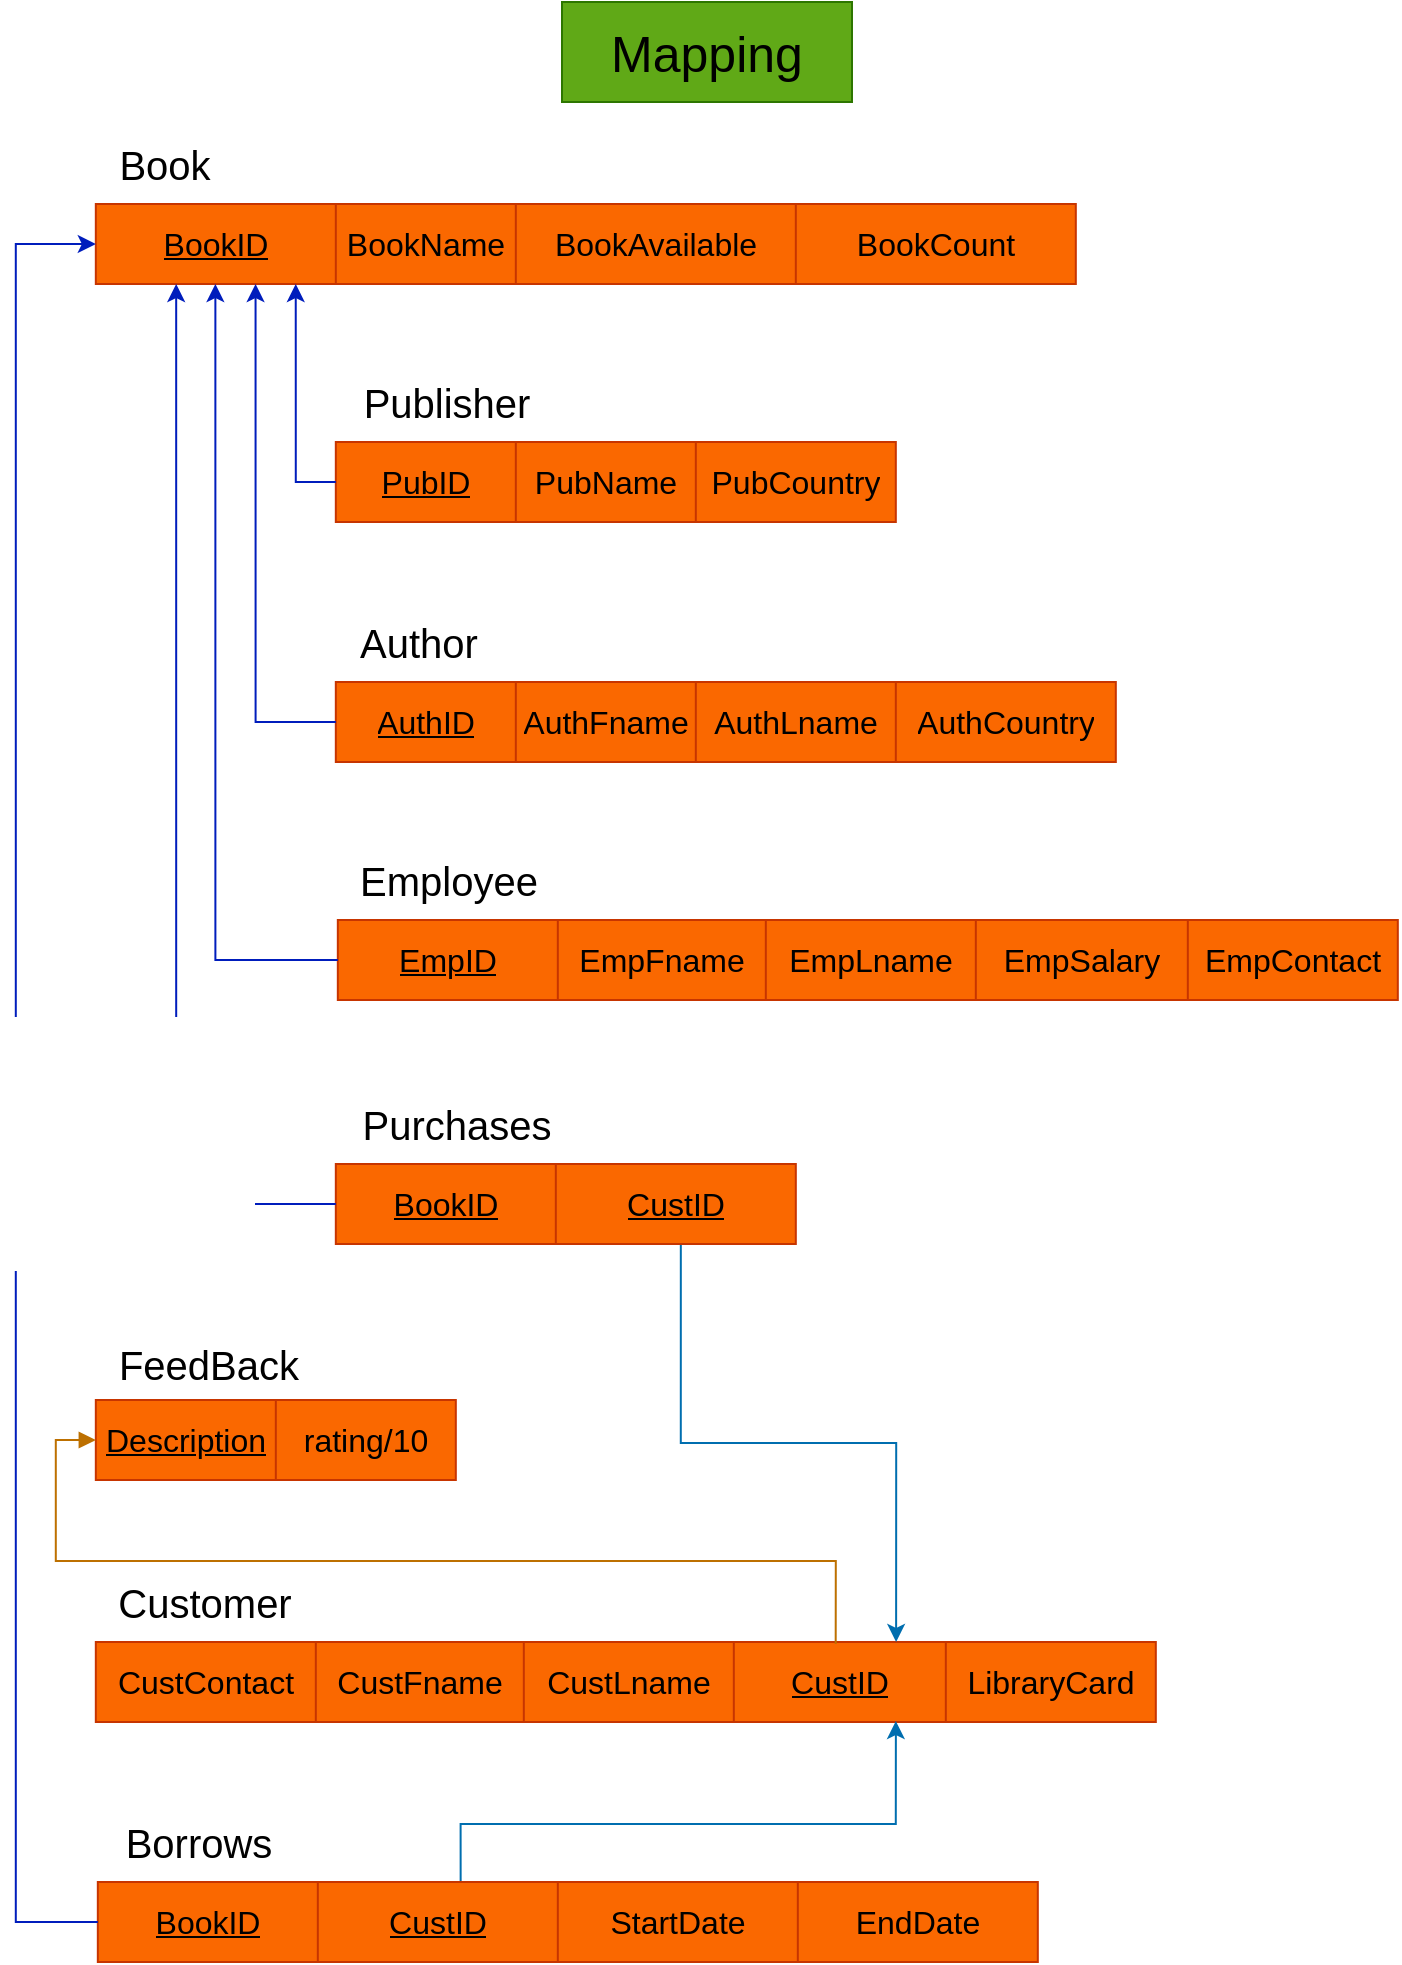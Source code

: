 <mxfile version="24.7.8">
  <diagram id="R2lEEEUBdFMjLlhIrx00" name="Page-1">
    <mxGraphModel dx="1909" dy="1129" grid="1" gridSize="10" guides="1" tooltips="1" connect="1" arrows="1" fold="1" page="1" pageScale="1" pageWidth="850" pageHeight="1100" math="0" shadow="0" extFonts="Permanent Marker^https://fonts.googleapis.com/css?family=Permanent+Marker">
      <root>
        <mxCell id="0" />
        <mxCell id="1" parent="0" />
        <mxCell id="9qIbg9XUHKiF4WuORWcB-22" value="" style="shape=table;startSize=0;container=1;collapsible=0;childLayout=tableLayout;fontSize=16;fillColor=#fa6800;fontColor=#000000;strokeColor=#C73500;" parent="1" vertex="1">
          <mxGeometry x="119.91" y="111" width="490.0" height="40" as="geometry" />
        </mxCell>
        <mxCell id="9qIbg9XUHKiF4WuORWcB-23" value="" style="shape=tableRow;horizontal=0;startSize=0;swimlaneHead=0;swimlaneBody=0;strokeColor=inherit;top=0;left=0;bottom=0;right=0;collapsible=0;dropTarget=0;fillColor=none;points=[[0,0.5],[1,0.5]];portConstraint=eastwest;fontSize=16;" parent="9qIbg9XUHKiF4WuORWcB-22" vertex="1">
          <mxGeometry width="490.0" height="40" as="geometry" />
        </mxCell>
        <mxCell id="9qIbg9XUHKiF4WuORWcB-24" value="&lt;u&gt;BookID&lt;/u&gt;" style="shape=partialRectangle;html=1;whiteSpace=wrap;connectable=0;strokeColor=inherit;overflow=hidden;fillColor=none;top=0;left=0;bottom=0;right=0;pointerEvents=1;fontSize=16;" parent="9qIbg9XUHKiF4WuORWcB-23" vertex="1">
          <mxGeometry width="120" height="40" as="geometry">
            <mxRectangle width="120" height="40" as="alternateBounds" />
          </mxGeometry>
        </mxCell>
        <mxCell id="9qIbg9XUHKiF4WuORWcB-25" value="BookName" style="shape=partialRectangle;html=1;whiteSpace=wrap;connectable=0;strokeColor=inherit;overflow=hidden;fillColor=none;top=0;left=0;bottom=0;right=0;pointerEvents=1;fontSize=16;" parent="9qIbg9XUHKiF4WuORWcB-23" vertex="1">
          <mxGeometry x="120" width="90" height="40" as="geometry">
            <mxRectangle width="90" height="40" as="alternateBounds" />
          </mxGeometry>
        </mxCell>
        <mxCell id="9qIbg9XUHKiF4WuORWcB-26" value="BookAvailable" style="shape=partialRectangle;html=1;whiteSpace=wrap;connectable=0;strokeColor=inherit;overflow=hidden;fillColor=none;top=0;left=0;bottom=0;right=0;pointerEvents=1;fontSize=16;" parent="9qIbg9XUHKiF4WuORWcB-23" vertex="1">
          <mxGeometry x="210" width="140" height="40" as="geometry">
            <mxRectangle width="140" height="40" as="alternateBounds" />
          </mxGeometry>
        </mxCell>
        <mxCell id="GqJMwpYo45mf4ElseWGS-1" value="BookCount" style="shape=partialRectangle;html=1;whiteSpace=wrap;connectable=0;strokeColor=inherit;overflow=hidden;fillColor=none;top=0;left=0;bottom=0;right=0;pointerEvents=1;fontSize=16;" parent="9qIbg9XUHKiF4WuORWcB-23" vertex="1">
          <mxGeometry x="350" width="140" height="40" as="geometry">
            <mxRectangle width="140" height="40" as="alternateBounds" />
          </mxGeometry>
        </mxCell>
        <mxCell id="9qIbg9XUHKiF4WuORWcB-35" value="&lt;font style=&quot;font-size: 20px;&quot;&gt;Book&lt;/font&gt;" style="text;html=1;align=center;verticalAlign=middle;resizable=0;points=[];autosize=1;strokeColor=none;fillColor=none;" parent="1" vertex="1">
          <mxGeometry x="118.91" y="71" width="70" height="40" as="geometry" />
        </mxCell>
        <mxCell id="9qIbg9XUHKiF4WuORWcB-36" value="&lt;font style=&quot;font-size: 20px;&quot;&gt;Employee&lt;/font&gt;" style="text;html=1;align=center;verticalAlign=middle;resizable=0;points=[];autosize=1;strokeColor=none;fillColor=none;" parent="1" vertex="1">
          <mxGeometry x="240.91" y="429" width="110" height="40" as="geometry" />
        </mxCell>
        <mxCell id="9qIbg9XUHKiF4WuORWcB-65" value="&lt;font style=&quot;font-size: 20px;&quot;&gt;Customer&lt;/font&gt;" style="text;html=1;align=center;verticalAlign=middle;resizable=0;points=[];autosize=1;strokeColor=none;fillColor=none;" parent="1" vertex="1">
          <mxGeometry x="118.91" y="790" width="110" height="40" as="geometry" />
        </mxCell>
        <mxCell id="9qIbg9XUHKiF4WuORWcB-59" value="" style="shape=table;startSize=0;container=1;collapsible=0;childLayout=tableLayout;fontSize=16;fillColor=#fa6800;fontColor=#000000;strokeColor=#C73500;" parent="1" vertex="1">
          <mxGeometry x="119.91" y="830" width="530" height="40" as="geometry" />
        </mxCell>
        <mxCell id="9qIbg9XUHKiF4WuORWcB-60" value="" style="shape=tableRow;horizontal=0;startSize=0;swimlaneHead=0;swimlaneBody=0;strokeColor=inherit;top=0;left=0;bottom=0;right=0;collapsible=0;dropTarget=0;fillColor=none;points=[[0,0.5],[1,0.5]];portConstraint=eastwest;fontSize=16;" parent="9qIbg9XUHKiF4WuORWcB-59" vertex="1">
          <mxGeometry width="530" height="40" as="geometry" />
        </mxCell>
        <mxCell id="9qIbg9XUHKiF4WuORWcB-61" value="CustContact" style="shape=partialRectangle;html=1;whiteSpace=wrap;connectable=0;strokeColor=inherit;overflow=hidden;fillColor=none;top=0;left=0;bottom=0;right=0;pointerEvents=1;fontSize=16;" parent="9qIbg9XUHKiF4WuORWcB-60" vertex="1">
          <mxGeometry width="110" height="40" as="geometry">
            <mxRectangle width="110" height="40" as="alternateBounds" />
          </mxGeometry>
        </mxCell>
        <mxCell id="9qIbg9XUHKiF4WuORWcB-62" value="CustFname" style="shape=partialRectangle;html=1;whiteSpace=wrap;connectable=0;strokeColor=inherit;overflow=hidden;fillColor=none;top=0;left=0;bottom=0;right=0;pointerEvents=1;fontSize=16;" parent="9qIbg9XUHKiF4WuORWcB-60" vertex="1">
          <mxGeometry x="110" width="104" height="40" as="geometry">
            <mxRectangle width="104" height="40" as="alternateBounds" />
          </mxGeometry>
        </mxCell>
        <mxCell id="9qIbg9XUHKiF4WuORWcB-63" value="CustLname" style="shape=partialRectangle;html=1;whiteSpace=wrap;connectable=0;strokeColor=inherit;overflow=hidden;fillColor=none;top=0;left=0;bottom=0;right=0;pointerEvents=1;fontSize=16;" parent="9qIbg9XUHKiF4WuORWcB-60" vertex="1">
          <mxGeometry x="214" width="105" height="40" as="geometry">
            <mxRectangle width="105" height="40" as="alternateBounds" />
          </mxGeometry>
        </mxCell>
        <mxCell id="9qIbg9XUHKiF4WuORWcB-64" value="&lt;u&gt;CustID&lt;/u&gt;" style="shape=partialRectangle;html=1;whiteSpace=wrap;connectable=0;strokeColor=inherit;overflow=hidden;fillColor=none;top=0;left=0;bottom=0;right=0;pointerEvents=1;fontSize=16;" parent="9qIbg9XUHKiF4WuORWcB-60" vertex="1">
          <mxGeometry x="319" width="106" height="40" as="geometry">
            <mxRectangle width="106" height="40" as="alternateBounds" />
          </mxGeometry>
        </mxCell>
        <mxCell id="9qIbg9XUHKiF4WuORWcB-66" value="LibraryCard" style="shape=partialRectangle;html=1;whiteSpace=wrap;connectable=0;strokeColor=inherit;overflow=hidden;fillColor=none;top=0;left=0;bottom=0;right=0;pointerEvents=1;fontSize=16;" parent="9qIbg9XUHKiF4WuORWcB-60" vertex="1">
          <mxGeometry x="425" width="105" height="40" as="geometry">
            <mxRectangle width="105" height="40" as="alternateBounds" />
          </mxGeometry>
        </mxCell>
        <mxCell id="9qIbg9XUHKiF4WuORWcB-69" value="&lt;font style=&quot;font-size: 20px;&quot;&gt;FeedBack&lt;/font&gt;" style="text;html=1;align=center;verticalAlign=middle;resizable=0;points=[];autosize=1;strokeColor=none;fillColor=none;" parent="1" vertex="1">
          <mxGeometry x="120.91" y="671" width="110" height="40" as="geometry" />
        </mxCell>
        <mxCell id="9qIbg9XUHKiF4WuORWcB-70" value="" style="shape=table;startSize=0;container=1;collapsible=0;childLayout=tableLayout;fontSize=16;fillColor=#fa6800;fontColor=#000000;strokeColor=#C73500;" parent="1" vertex="1">
          <mxGeometry x="119.91" y="709" width="180.0" height="40" as="geometry" />
        </mxCell>
        <mxCell id="9qIbg9XUHKiF4WuORWcB-71" value="" style="shape=tableRow;horizontal=0;startSize=0;swimlaneHead=0;swimlaneBody=0;strokeColor=inherit;top=0;left=0;bottom=0;right=0;collapsible=0;dropTarget=0;fillColor=none;points=[[0,0.5],[1,0.5]];portConstraint=eastwest;fontSize=16;" parent="9qIbg9XUHKiF4WuORWcB-70" vertex="1">
          <mxGeometry width="180.0" height="40" as="geometry" />
        </mxCell>
        <mxCell id="9qIbg9XUHKiF4WuORWcB-72" value="&lt;u&gt;Description&lt;/u&gt;" style="shape=partialRectangle;html=1;whiteSpace=wrap;connectable=0;strokeColor=inherit;overflow=hidden;fillColor=none;top=0;left=0;bottom=0;right=0;pointerEvents=1;fontSize=16;" parent="9qIbg9XUHKiF4WuORWcB-71" vertex="1">
          <mxGeometry width="90" height="40" as="geometry">
            <mxRectangle width="90" height="40" as="alternateBounds" />
          </mxGeometry>
        </mxCell>
        <mxCell id="9qIbg9XUHKiF4WuORWcB-73" value="rating/10" style="shape=partialRectangle;html=1;whiteSpace=wrap;connectable=0;strokeColor=inherit;overflow=hidden;fillColor=none;top=0;left=0;bottom=0;right=0;pointerEvents=1;fontSize=16;" parent="9qIbg9XUHKiF4WuORWcB-71" vertex="1">
          <mxGeometry x="90" width="90" height="40" as="geometry">
            <mxRectangle width="90" height="40" as="alternateBounds" />
          </mxGeometry>
        </mxCell>
        <mxCell id="9qIbg9XUHKiF4WuORWcB-84" value="&lt;font style=&quot;font-size: 20px;&quot;&gt;Purchases&lt;/font&gt;" style="text;html=1;align=center;verticalAlign=middle;resizable=0;points=[];autosize=1;strokeColor=none;fillColor=none;" parent="1" vertex="1">
          <mxGeometry x="239.91" y="551" width="120" height="40" as="geometry" />
        </mxCell>
        <mxCell id="z3dtCuJEEpT8rztPG3Nr-20" style="edgeStyle=orthogonalEdgeStyle;rounded=0;orthogonalLoop=1;jettySize=auto;html=1;exitX=0.75;exitY=1;exitDx=0;exitDy=0;entryX=0.755;entryY=0;entryDx=0;entryDy=0;entryPerimeter=0;fillColor=#1ba1e2;strokeColor=#006EAF;" edge="1" parent="1" source="9qIbg9XUHKiF4WuORWcB-85" target="9qIbg9XUHKiF4WuORWcB-60">
          <mxGeometry relative="1" as="geometry">
            <mxPoint x="519.91" y="821" as="targetPoint" />
          </mxGeometry>
        </mxCell>
        <mxCell id="9qIbg9XUHKiF4WuORWcB-85" value="" style="shape=table;startSize=0;container=1;collapsible=0;childLayout=tableLayout;fontSize=16;fillColor=#fa6800;fontColor=#000000;strokeColor=#C73500;" parent="1" vertex="1">
          <mxGeometry x="239.91" y="591" width="230" height="40" as="geometry" />
        </mxCell>
        <mxCell id="9qIbg9XUHKiF4WuORWcB-86" value="" style="shape=tableRow;horizontal=0;startSize=0;swimlaneHead=0;swimlaneBody=0;strokeColor=inherit;top=0;left=0;bottom=0;right=0;collapsible=0;dropTarget=0;fillColor=none;points=[[0,0.5],[1,0.5]];portConstraint=eastwest;fontSize=16;" parent="9qIbg9XUHKiF4WuORWcB-85" vertex="1">
          <mxGeometry width="230" height="40" as="geometry" />
        </mxCell>
        <mxCell id="9qIbg9XUHKiF4WuORWcB-87" value="&lt;u&gt;BookID&lt;/u&gt;" style="shape=partialRectangle;html=1;whiteSpace=wrap;connectable=0;strokeColor=inherit;overflow=hidden;fillColor=none;top=0;left=0;bottom=0;right=0;pointerEvents=1;fontSize=16;" parent="9qIbg9XUHKiF4WuORWcB-86" vertex="1">
          <mxGeometry width="110" height="40" as="geometry">
            <mxRectangle width="110" height="40" as="alternateBounds" />
          </mxGeometry>
        </mxCell>
        <mxCell id="9qIbg9XUHKiF4WuORWcB-88" value="&lt;u&gt;CustID&lt;/u&gt;" style="shape=partialRectangle;html=1;whiteSpace=wrap;connectable=0;strokeColor=inherit;overflow=hidden;fillColor=none;top=0;left=0;bottom=0;right=0;pointerEvents=1;fontSize=16;" parent="9qIbg9XUHKiF4WuORWcB-86" vertex="1">
          <mxGeometry x="110" width="120" height="40" as="geometry">
            <mxRectangle width="120" height="40" as="alternateBounds" />
          </mxGeometry>
        </mxCell>
        <mxCell id="9qIbg9XUHKiF4WuORWcB-97" value="&lt;font style=&quot;font-size: 20px;&quot;&gt;Borrows&lt;/font&gt;" style="text;html=1;align=center;verticalAlign=middle;resizable=0;points=[];autosize=1;strokeColor=none;fillColor=none;" parent="1" vertex="1">
          <mxGeometry x="120.91" y="910" width="100" height="40" as="geometry" />
        </mxCell>
        <mxCell id="z3dtCuJEEpT8rztPG3Nr-19" style="edgeStyle=orthogonalEdgeStyle;rounded=0;orthogonalLoop=1;jettySize=auto;html=1;exitX=0.386;exitY=0.004;exitDx=0;exitDy=0;entryX=0.751;entryY=1.014;entryDx=0;entryDy=0;exitPerimeter=0;fillColor=#1ba1e2;strokeColor=#006EAF;entryPerimeter=0;" edge="1" parent="1" source="9qIbg9XUHKiF4WuORWcB-99">
          <mxGeometry relative="1" as="geometry">
            <mxPoint x="302.45" y="950.4" as="sourcePoint" />
            <mxPoint x="519.94" y="869.56" as="targetPoint" />
            <Array as="points">
              <mxPoint x="301.91" y="921" />
              <mxPoint x="519.91" y="921" />
            </Array>
          </mxGeometry>
        </mxCell>
        <mxCell id="9qIbg9XUHKiF4WuORWcB-98" value="" style="shape=table;startSize=0;container=1;collapsible=0;childLayout=tableLayout;fontSize=16;fillColor=#fa6800;fontColor=#000000;strokeColor=#C73500;" parent="1" vertex="1">
          <mxGeometry x="120.91" y="950" width="470" height="40" as="geometry" />
        </mxCell>
        <mxCell id="9qIbg9XUHKiF4WuORWcB-99" value="" style="shape=tableRow;horizontal=0;startSize=0;swimlaneHead=0;swimlaneBody=0;strokeColor=inherit;top=0;left=0;bottom=0;right=0;collapsible=0;dropTarget=0;fillColor=none;points=[[0,0.5],[1,0.5]];portConstraint=eastwest;fontSize=16;" parent="9qIbg9XUHKiF4WuORWcB-98" vertex="1">
          <mxGeometry width="470" height="40" as="geometry" />
        </mxCell>
        <mxCell id="9qIbg9XUHKiF4WuORWcB-100" value="&lt;u&gt;BookID&lt;/u&gt;" style="shape=partialRectangle;html=1;whiteSpace=wrap;connectable=0;strokeColor=inherit;overflow=hidden;fillColor=none;top=0;left=0;bottom=0;right=0;pointerEvents=1;fontSize=16;" parent="9qIbg9XUHKiF4WuORWcB-99" vertex="1">
          <mxGeometry width="110" height="40" as="geometry">
            <mxRectangle width="110" height="40" as="alternateBounds" />
          </mxGeometry>
        </mxCell>
        <mxCell id="9qIbg9XUHKiF4WuORWcB-101" value="&lt;u&gt;CustID&lt;/u&gt;" style="shape=partialRectangle;html=1;whiteSpace=wrap;connectable=0;strokeColor=inherit;overflow=hidden;fillColor=none;top=0;left=0;bottom=0;right=0;pointerEvents=1;fontSize=16;" parent="9qIbg9XUHKiF4WuORWcB-99" vertex="1">
          <mxGeometry x="110" width="120" height="40" as="geometry">
            <mxRectangle width="120" height="40" as="alternateBounds" />
          </mxGeometry>
        </mxCell>
        <mxCell id="xQCy0_JPg10s8TEviYes-1" value="StartDate" style="shape=partialRectangle;html=1;whiteSpace=wrap;connectable=0;strokeColor=inherit;overflow=hidden;fillColor=none;top=0;left=0;bottom=0;right=0;pointerEvents=1;fontSize=16;" parent="9qIbg9XUHKiF4WuORWcB-99" vertex="1">
          <mxGeometry x="230" width="120" height="40" as="geometry">
            <mxRectangle width="120" height="40" as="alternateBounds" />
          </mxGeometry>
        </mxCell>
        <mxCell id="xQCy0_JPg10s8TEviYes-2" value="EndDate" style="shape=partialRectangle;html=1;whiteSpace=wrap;connectable=0;strokeColor=inherit;overflow=hidden;fillColor=none;top=0;left=0;bottom=0;right=0;pointerEvents=1;fontSize=16;" parent="9qIbg9XUHKiF4WuORWcB-99" vertex="1">
          <mxGeometry x="350" width="120" height="40" as="geometry">
            <mxRectangle width="120" height="40" as="alternateBounds" />
          </mxGeometry>
        </mxCell>
        <mxCell id="9qIbg9XUHKiF4WuORWcB-121" value="" style="shape=table;startSize=0;container=1;collapsible=0;childLayout=tableLayout;fontSize=16;fillColor=#fa6800;fontColor=#000000;strokeColor=#C73500;" parent="1" vertex="1">
          <mxGeometry x="239.91" y="350" width="390" height="40" as="geometry" />
        </mxCell>
        <mxCell id="9qIbg9XUHKiF4WuORWcB-122" value="" style="shape=tableRow;horizontal=0;startSize=0;swimlaneHead=0;swimlaneBody=0;strokeColor=inherit;top=0;left=0;bottom=0;right=0;collapsible=0;dropTarget=0;fillColor=none;points=[[0,0.5],[1,0.5]];portConstraint=eastwest;fontSize=16;" parent="9qIbg9XUHKiF4WuORWcB-121" vertex="1">
          <mxGeometry width="390" height="40" as="geometry" />
        </mxCell>
        <mxCell id="9qIbg9XUHKiF4WuORWcB-123" value="&lt;u&gt;AuthID&lt;/u&gt;" style="shape=partialRectangle;html=1;whiteSpace=wrap;connectable=0;strokeColor=inherit;overflow=hidden;fillColor=none;top=0;left=0;bottom=0;right=0;pointerEvents=1;fontSize=16;" parent="9qIbg9XUHKiF4WuORWcB-122" vertex="1">
          <mxGeometry width="90" height="40" as="geometry">
            <mxRectangle width="90" height="40" as="alternateBounds" />
          </mxGeometry>
        </mxCell>
        <mxCell id="9qIbg9XUHKiF4WuORWcB-124" value="AuthFname" style="shape=partialRectangle;html=1;whiteSpace=wrap;connectable=0;strokeColor=inherit;overflow=hidden;fillColor=none;top=0;left=0;bottom=0;right=0;pointerEvents=1;fontSize=16;" parent="9qIbg9XUHKiF4WuORWcB-122" vertex="1">
          <mxGeometry x="90" width="90" height="40" as="geometry">
            <mxRectangle width="90" height="40" as="alternateBounds" />
          </mxGeometry>
        </mxCell>
        <mxCell id="9qIbg9XUHKiF4WuORWcB-125" value="AuthLname" style="shape=partialRectangle;html=1;whiteSpace=wrap;connectable=0;strokeColor=inherit;overflow=hidden;fillColor=none;top=0;left=0;bottom=0;right=0;pointerEvents=1;fontSize=16;" parent="9qIbg9XUHKiF4WuORWcB-122" vertex="1">
          <mxGeometry x="180" width="100" height="40" as="geometry">
            <mxRectangle width="100" height="40" as="alternateBounds" />
          </mxGeometry>
        </mxCell>
        <mxCell id="9qIbg9XUHKiF4WuORWcB-134" value="AuthCountry" style="shape=partialRectangle;html=1;whiteSpace=wrap;connectable=0;strokeColor=inherit;overflow=hidden;fillColor=none;top=0;left=0;bottom=0;right=0;pointerEvents=1;fontSize=16;" parent="9qIbg9XUHKiF4WuORWcB-122" vertex="1">
          <mxGeometry x="280" width="110" height="40" as="geometry">
            <mxRectangle width="110" height="40" as="alternateBounds" />
          </mxGeometry>
        </mxCell>
        <mxCell id="9qIbg9XUHKiF4WuORWcB-137" value="&lt;font style=&quot;font-size: 20px;&quot;&gt;Author&lt;/font&gt;" style="text;html=1;align=center;verticalAlign=middle;resizable=0;points=[];autosize=1;strokeColor=none;fillColor=none;" parent="1" vertex="1">
          <mxGeometry x="240.91" y="310" width="80" height="40" as="geometry" />
        </mxCell>
        <mxCell id="9qIbg9XUHKiF4WuORWcB-139" value="" style="shape=table;startSize=0;container=1;collapsible=0;childLayout=tableLayout;fontSize=16;fillColor=#fa6800;fontColor=#000000;strokeColor=#C73500;" parent="1" vertex="1">
          <mxGeometry x="239.91" y="230" width="280" height="40" as="geometry" />
        </mxCell>
        <mxCell id="9qIbg9XUHKiF4WuORWcB-140" value="" style="shape=tableRow;horizontal=0;startSize=0;swimlaneHead=0;swimlaneBody=0;strokeColor=inherit;top=0;left=0;bottom=0;right=0;collapsible=0;dropTarget=0;fillColor=none;points=[[0,0.5],[1,0.5]];portConstraint=eastwest;fontSize=16;" parent="9qIbg9XUHKiF4WuORWcB-139" vertex="1">
          <mxGeometry width="280" height="40" as="geometry" />
        </mxCell>
        <mxCell id="9qIbg9XUHKiF4WuORWcB-141" value="&lt;u&gt;PubID&lt;/u&gt;" style="shape=partialRectangle;html=1;whiteSpace=wrap;connectable=0;strokeColor=inherit;overflow=hidden;fillColor=none;top=0;left=0;bottom=0;right=0;pointerEvents=1;fontSize=16;" parent="9qIbg9XUHKiF4WuORWcB-140" vertex="1">
          <mxGeometry width="90" height="40" as="geometry">
            <mxRectangle width="90" height="40" as="alternateBounds" />
          </mxGeometry>
        </mxCell>
        <mxCell id="9qIbg9XUHKiF4WuORWcB-142" value="PubName" style="shape=partialRectangle;html=1;whiteSpace=wrap;connectable=0;strokeColor=inherit;overflow=hidden;fillColor=none;top=0;left=0;bottom=0;right=0;pointerEvents=1;fontSize=16;" parent="9qIbg9XUHKiF4WuORWcB-140" vertex="1">
          <mxGeometry x="90" width="90" height="40" as="geometry">
            <mxRectangle width="90" height="40" as="alternateBounds" />
          </mxGeometry>
        </mxCell>
        <mxCell id="9qIbg9XUHKiF4WuORWcB-143" value="PubCountry" style="shape=partialRectangle;html=1;whiteSpace=wrap;connectable=0;strokeColor=inherit;overflow=hidden;fillColor=none;top=0;left=0;bottom=0;right=0;pointerEvents=1;fontSize=16;" parent="9qIbg9XUHKiF4WuORWcB-140" vertex="1">
          <mxGeometry x="180" width="100" height="40" as="geometry">
            <mxRectangle width="100" height="40" as="alternateBounds" />
          </mxGeometry>
        </mxCell>
        <mxCell id="9qIbg9XUHKiF4WuORWcB-145" value="&lt;font style=&quot;font-size: 20px;&quot;&gt;Publisher&lt;/font&gt;" style="text;html=1;align=center;verticalAlign=middle;resizable=0;points=[];autosize=1;strokeColor=none;fillColor=none;" parent="1" vertex="1">
          <mxGeometry x="239.91" y="190" width="110" height="40" as="geometry" />
        </mxCell>
        <mxCell id="z3dtCuJEEpT8rztPG3Nr-4" value="" style="shape=table;startSize=0;container=1;collapsible=0;childLayout=tableLayout;fontSize=16;fillColor=#fa6800;fontColor=#000000;strokeColor=#C73500;" vertex="1" parent="1">
          <mxGeometry x="240.91" y="469" width="530" height="40" as="geometry" />
        </mxCell>
        <mxCell id="z3dtCuJEEpT8rztPG3Nr-5" value="" style="shape=tableRow;horizontal=0;startSize=0;swimlaneHead=0;swimlaneBody=0;strokeColor=inherit;top=0;left=0;bottom=0;right=0;collapsible=0;dropTarget=0;fillColor=none;points=[[0,0.5],[1,0.5]];portConstraint=eastwest;fontSize=16;" vertex="1" parent="z3dtCuJEEpT8rztPG3Nr-4">
          <mxGeometry width="530" height="40" as="geometry" />
        </mxCell>
        <mxCell id="z3dtCuJEEpT8rztPG3Nr-6" value="&lt;u&gt;EmpID&lt;/u&gt;" style="shape=partialRectangle;html=1;whiteSpace=wrap;connectable=0;strokeColor=inherit;overflow=hidden;fillColor=none;top=0;left=0;bottom=0;right=0;pointerEvents=1;fontSize=16;" vertex="1" parent="z3dtCuJEEpT8rztPG3Nr-5">
          <mxGeometry width="110" height="40" as="geometry">
            <mxRectangle width="110" height="40" as="alternateBounds" />
          </mxGeometry>
        </mxCell>
        <mxCell id="z3dtCuJEEpT8rztPG3Nr-7" value="EmpFname" style="shape=partialRectangle;html=1;whiteSpace=wrap;connectable=0;strokeColor=inherit;overflow=hidden;fillColor=none;top=0;left=0;bottom=0;right=0;pointerEvents=1;fontSize=16;" vertex="1" parent="z3dtCuJEEpT8rztPG3Nr-5">
          <mxGeometry x="110" width="104" height="40" as="geometry">
            <mxRectangle width="104" height="40" as="alternateBounds" />
          </mxGeometry>
        </mxCell>
        <mxCell id="z3dtCuJEEpT8rztPG3Nr-8" value="EmpLname" style="shape=partialRectangle;html=1;whiteSpace=wrap;connectable=0;strokeColor=inherit;overflow=hidden;fillColor=none;top=0;left=0;bottom=0;right=0;pointerEvents=1;fontSize=16;" vertex="1" parent="z3dtCuJEEpT8rztPG3Nr-5">
          <mxGeometry x="214" width="105" height="40" as="geometry">
            <mxRectangle width="105" height="40" as="alternateBounds" />
          </mxGeometry>
        </mxCell>
        <mxCell id="z3dtCuJEEpT8rztPG3Nr-9" value="EmpSalary" style="shape=partialRectangle;html=1;whiteSpace=wrap;connectable=0;strokeColor=inherit;overflow=hidden;fillColor=none;top=0;left=0;bottom=0;right=0;pointerEvents=1;fontSize=16;" vertex="1" parent="z3dtCuJEEpT8rztPG3Nr-5">
          <mxGeometry x="319" width="106" height="40" as="geometry">
            <mxRectangle width="106" height="40" as="alternateBounds" />
          </mxGeometry>
        </mxCell>
        <mxCell id="z3dtCuJEEpT8rztPG3Nr-10" value="EmpContact" style="shape=partialRectangle;html=1;whiteSpace=wrap;connectable=0;strokeColor=inherit;overflow=hidden;fillColor=none;top=0;left=0;bottom=0;right=0;pointerEvents=1;fontSize=16;" vertex="1" parent="z3dtCuJEEpT8rztPG3Nr-5">
          <mxGeometry x="425" width="105" height="40" as="geometry">
            <mxRectangle width="105" height="40" as="alternateBounds" />
          </mxGeometry>
        </mxCell>
        <mxCell id="z3dtCuJEEpT8rztPG3Nr-13" style="edgeStyle=orthogonalEdgeStyle;rounded=0;orthogonalLoop=1;jettySize=auto;html=1;exitX=0;exitY=0.5;exitDx=0;exitDy=0;entryX=0.204;entryY=1;entryDx=0;entryDy=0;entryPerimeter=0;fillColor=#0050ef;strokeColor=#001DBC;" edge="1" parent="1" source="9qIbg9XUHKiF4WuORWcB-140" target="9qIbg9XUHKiF4WuORWcB-23">
          <mxGeometry relative="1" as="geometry">
            <mxPoint x="219.91" y="161" as="targetPoint" />
          </mxGeometry>
        </mxCell>
        <mxCell id="z3dtCuJEEpT8rztPG3Nr-14" style="edgeStyle=orthogonalEdgeStyle;rounded=0;orthogonalLoop=1;jettySize=auto;html=1;exitX=0;exitY=0.5;exitDx=0;exitDy=0;entryX=0.163;entryY=1;entryDx=0;entryDy=0;entryPerimeter=0;fillColor=#0050ef;strokeColor=#001DBC;" edge="1" parent="1" source="9qIbg9XUHKiF4WuORWcB-122" target="9qIbg9XUHKiF4WuORWcB-23">
          <mxGeometry relative="1" as="geometry">
            <mxPoint x="199.91" y="161" as="targetPoint" />
          </mxGeometry>
        </mxCell>
        <mxCell id="z3dtCuJEEpT8rztPG3Nr-16" style="edgeStyle=orthogonalEdgeStyle;rounded=0;orthogonalLoop=1;jettySize=auto;html=1;exitX=0;exitY=0.5;exitDx=0;exitDy=0;entryX=0.122;entryY=1;entryDx=0;entryDy=0;entryPerimeter=0;fillColor=#0050ef;strokeColor=#001DBC;" edge="1" parent="1" source="z3dtCuJEEpT8rztPG3Nr-5" target="9qIbg9XUHKiF4WuORWcB-23">
          <mxGeometry relative="1" as="geometry">
            <mxPoint x="179.91" y="161" as="targetPoint" />
          </mxGeometry>
        </mxCell>
        <mxCell id="z3dtCuJEEpT8rztPG3Nr-17" style="edgeStyle=orthogonalEdgeStyle;rounded=0;orthogonalLoop=1;jettySize=auto;html=1;exitX=0;exitY=0.5;exitDx=0;exitDy=0;entryX=0.082;entryY=1;entryDx=0;entryDy=0;entryPerimeter=0;fillColor=#0050ef;strokeColor=#001DBC;" edge="1" parent="1" source="9qIbg9XUHKiF4WuORWcB-86" target="9qIbg9XUHKiF4WuORWcB-23">
          <mxGeometry relative="1" as="geometry">
            <mxPoint x="159.91" y="161" as="targetPoint" />
            <Array as="points">
              <mxPoint x="159.91" y="611" />
            </Array>
          </mxGeometry>
        </mxCell>
        <mxCell id="z3dtCuJEEpT8rztPG3Nr-18" style="edgeStyle=orthogonalEdgeStyle;rounded=0;orthogonalLoop=1;jettySize=auto;html=1;exitX=0;exitY=0.5;exitDx=0;exitDy=0;entryX=0;entryY=0.5;entryDx=0;entryDy=0;fillColor=#0050ef;strokeColor=#001DBC;" edge="1" parent="1" source="9qIbg9XUHKiF4WuORWcB-99" target="9qIbg9XUHKiF4WuORWcB-23">
          <mxGeometry relative="1" as="geometry">
            <Array as="points">
              <mxPoint x="79.91" y="970" />
              <mxPoint x="79.91" y="131" />
            </Array>
          </mxGeometry>
        </mxCell>
        <mxCell id="z3dtCuJEEpT8rztPG3Nr-21" style="edgeStyle=orthogonalEdgeStyle;rounded=0;orthogonalLoop=1;jettySize=auto;html=1;exitX=0;exitY=0.5;exitDx=0;exitDy=0;entryX=0.698;entryY=0.025;entryDx=0;entryDy=0;entryPerimeter=0;startArrow=block;startFill=1;endArrow=none;endFill=0;fillColor=#f0a30a;strokeColor=#BD7000;" edge="1" parent="1" source="9qIbg9XUHKiF4WuORWcB-71" target="9qIbg9XUHKiF4WuORWcB-60">
          <mxGeometry relative="1" as="geometry" />
        </mxCell>
        <mxCell id="z3dtCuJEEpT8rztPG3Nr-22" value="&lt;font color=&quot;#000000&quot; style=&quot;font-size: 25px;&quot;&gt;Mapping&lt;/font&gt;" style="text;html=1;align=center;verticalAlign=middle;whiteSpace=wrap;rounded=0;fillColor=#60a917;fontColor=#ffffff;strokeColor=#2D7600;" vertex="1" parent="1">
          <mxGeometry x="353" y="10" width="145" height="50" as="geometry" />
        </mxCell>
      </root>
    </mxGraphModel>
  </diagram>
</mxfile>
